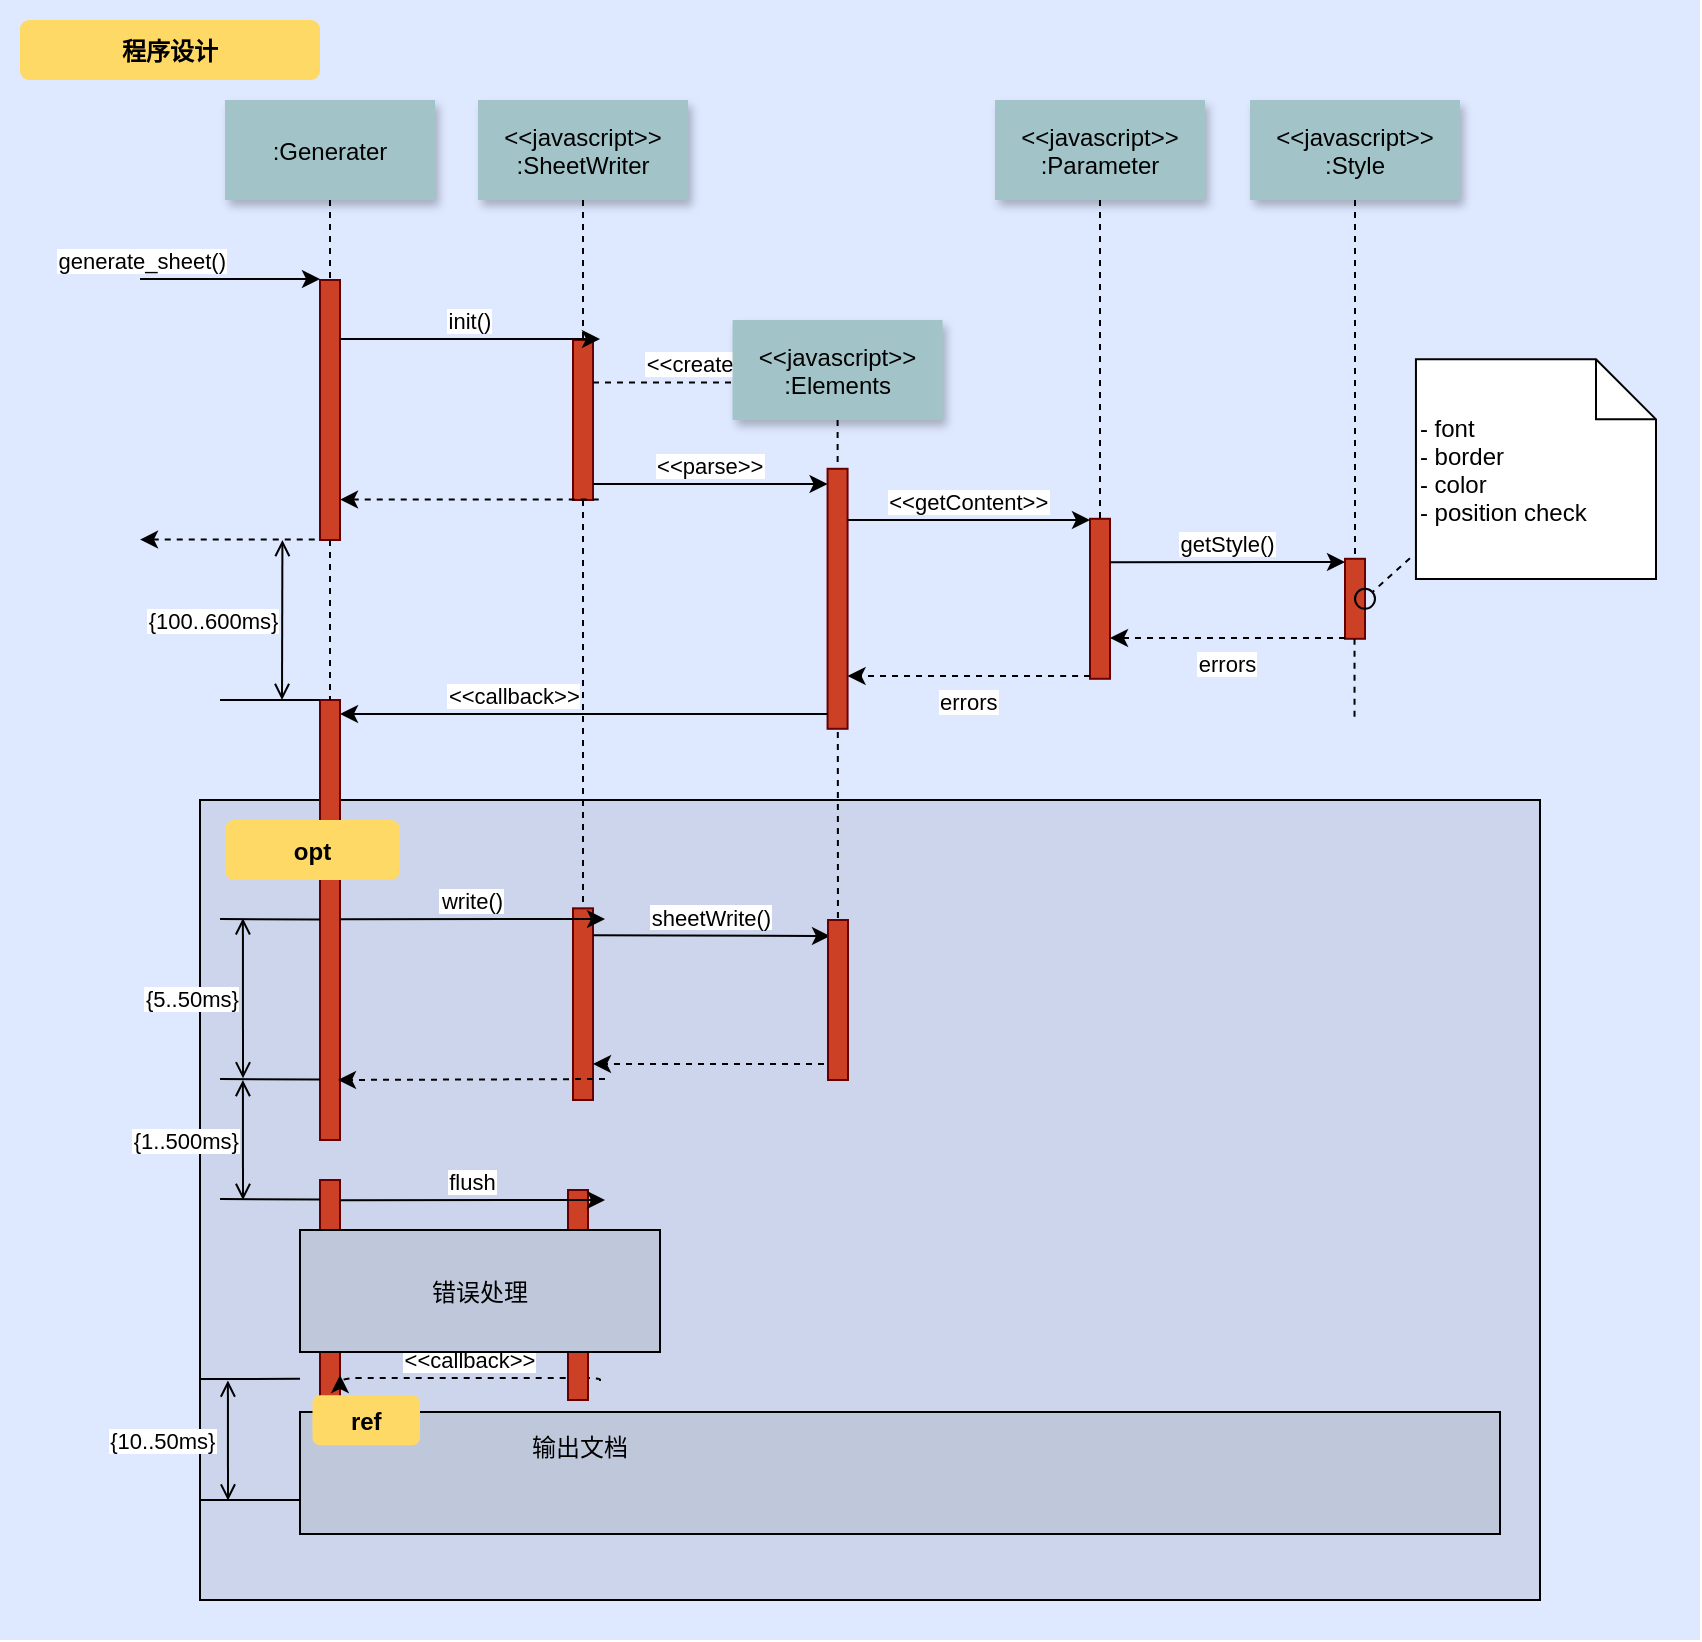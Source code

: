 <mxfile version="12.2.2" type="github" pages="1">
  <diagram name="Page-1" id="9361dd3d-8414-5efd-6122-117bd74ce7a7">
    <mxGraphModel dx="1408" dy="736" grid="1" gridSize="10" guides="1" tooltips="1" connect="1" arrows="1" fold="1" page="0" pageScale="1.5" pageWidth="826" pageHeight="1169" background="#ffffff" math="0" shadow="0">
      <root>
        <mxCell id="0"/>
        <mxCell id="1" parent="0"/>
        <mxCell id="69" value="" style="fillColor=#DEE8FF;strokeColor=none" parent="1" vertex="1">
          <mxGeometry x="40" y="10" width="850" height="820" as="geometry"/>
        </mxCell>
        <mxCell id="20" value="" style="fillColor=#CCD5EB" parent="1" vertex="1">
          <mxGeometry x="140" y="410" width="670" height="400" as="geometry"/>
        </mxCell>
        <mxCell id="2" value="" style="fillColor=#CC4125;strokeColor=#660000" parent="1" vertex="1">
          <mxGeometry x="200" y="150" width="10" height="130" as="geometry"/>
        </mxCell>
        <mxCell id="3" value="generate_sheet()" style="edgeStyle=none;verticalLabelPosition=top;verticalAlign=bottom;labelPosition=left;align=right" parent="1" edge="1">
          <mxGeometry x="110" y="49.5" width="100" height="100" as="geometry">
            <mxPoint x="110" y="149.5" as="sourcePoint"/>
            <mxPoint x="200" y="149.5" as="targetPoint"/>
          </mxGeometry>
        </mxCell>
        <mxCell id="4" value=":Generater" style="shadow=1;fillColor=#A2C4C9;strokeColor=none" parent="1" vertex="1">
          <mxGeometry x="152.5" y="60" width="105" height="50" as="geometry"/>
        </mxCell>
        <mxCell id="6" value="" style="fillColor=#CC4125;strokeColor=#660000" parent="1" vertex="1">
          <mxGeometry x="326.5" y="180" width="10" height="80" as="geometry"/>
        </mxCell>
        <mxCell id="7" value="&lt;&lt;javascript&gt;&gt;&#xa;:SheetWriter" style="shadow=1;fillColor=#A2C4C9;strokeColor=none" parent="1" vertex="1">
          <mxGeometry x="279" y="60" width="105" height="50" as="geometry"/>
        </mxCell>
        <mxCell id="8" value="" style="edgeStyle=none;endArrow=none;dashed=1" parent="1" source="7" target="6" edge="1">
          <mxGeometry x="256.335" y="165" width="100" height="100" as="geometry">
            <mxPoint x="331.259" y="110" as="sourcePoint"/>
            <mxPoint x="331.576" y="165" as="targetPoint"/>
          </mxGeometry>
        </mxCell>
        <mxCell id="9" value="init()" style="edgeStyle=none;verticalLabelPosition=top;verticalAlign=bottom" parent="1" edge="1">
          <mxGeometry x="220" y="92" width="100" height="100" as="geometry">
            <mxPoint x="210" y="179.5" as="sourcePoint"/>
            <mxPoint x="340" y="179.5" as="targetPoint"/>
          </mxGeometry>
        </mxCell>
        <mxCell id="11" value="" style="edgeStyle=none;verticalLabelPosition=top;verticalAlign=bottom;endArrow=none;startArrow=classic;dashed=1" parent="1" edge="1">
          <mxGeometry x="220" y="172.259" width="100" height="100" as="geometry">
            <mxPoint x="210" y="259.759" as="sourcePoint"/>
            <mxPoint x="340" y="259.759" as="targetPoint"/>
          </mxGeometry>
        </mxCell>
        <mxCell id="12" value="" style="edgeStyle=none;verticalLabelPosition=top;verticalAlign=bottom;labelPosition=left;align=right;endArrow=none;startArrow=classic;dashed=1" parent="1" edge="1">
          <mxGeometry x="110" y="179.759" width="100" height="100" as="geometry">
            <mxPoint x="110" y="279.759" as="sourcePoint"/>
            <mxPoint x="200" y="279.759" as="targetPoint"/>
          </mxGeometry>
        </mxCell>
        <mxCell id="13" value="&lt;&lt;create&gt;&gt;" style="edgeStyle=none;verticalLabelPosition=top;verticalAlign=bottom;dashed=1" parent="1" edge="1">
          <mxGeometry x="369.455" y="113.916" width="100" height="100" as="geometry">
            <mxPoint x="336.5" y="201.206" as="sourcePoint"/>
            <mxPoint x="446.5" y="201.206" as="targetPoint"/>
          </mxGeometry>
        </mxCell>
        <mxCell id="15" value="&lt;&lt;javascript&gt;&gt;&#xa;:Elements" style="shadow=1;fillColor=#A2C4C9;strokeColor=none" parent="1" vertex="1">
          <mxGeometry x="406.284" y="170.0" width="105" height="50" as="geometry"/>
        </mxCell>
        <mxCell id="16" value="" style="edgeStyle=none;endArrow=none;dashed=1;" parent="1" source="15" target="noIWvRsdRNr4DkYg7wJF-89" edge="1">
          <mxGeometry x="421.043" y="270" width="100" height="100" as="geometry">
            <mxPoint x="498.543" y="220.0" as="sourcePoint"/>
            <mxPoint x="498.543" y="240.0" as="targetPoint"/>
          </mxGeometry>
        </mxCell>
        <mxCell id="17" value="" style="fillColor=#CC4125;strokeColor=#660000" parent="1" vertex="1">
          <mxGeometry x="453.784" y="244.394" width="10" height="130" as="geometry"/>
        </mxCell>
        <mxCell id="19" value="&lt;&lt;parse&gt;&gt;" style="edgeStyle=elbowEdgeStyle;elbow=vertical;verticalLabelPosition=top;verticalAlign=bottom" parent="1" source="6" target="17" edge="1">
          <mxGeometry x="334" y="290" width="100" height="100" as="geometry">
            <mxPoint x="334" y="390" as="sourcePoint"/>
            <mxPoint x="434" y="290" as="targetPoint"/>
          </mxGeometry>
        </mxCell>
        <mxCell id="21" value="" style="fillColor=#CC4125;strokeColor=#660000" parent="1" vertex="1">
          <mxGeometry x="585" y="269.394" width="10" height="80" as="geometry"/>
        </mxCell>
        <mxCell id="22" value="&lt;&lt;javascript&gt;&gt;&#xa;:Parameter" style="shadow=1;fillColor=#A2C4C9;strokeColor=none" parent="1" vertex="1">
          <mxGeometry x="537.5" y="60" width="105" height="50" as="geometry"/>
        </mxCell>
        <mxCell id="23" value="" style="edgeStyle=none;endArrow=none;dashed=1" parent="1" source="22" target="21" edge="1">
          <mxGeometry x="529.488" y="175.0" width="100" height="100" as="geometry">
            <mxPoint x="589.653" y="110" as="sourcePoint"/>
            <mxPoint x="589.653" y="260" as="targetPoint"/>
          </mxGeometry>
        </mxCell>
        <mxCell id="24" value="&lt;&lt;javascript&gt;&gt;&#xa;:Style" style="shadow=1;fillColor=#A2C4C9;strokeColor=none" parent="1" vertex="1">
          <mxGeometry x="665" y="60" width="105" height="50" as="geometry"/>
        </mxCell>
        <mxCell id="25" value="" style="edgeStyle=none;endArrow=none;dashed=1" parent="1" source="24" target="26" edge="1">
          <mxGeometry x="642.335" y="165" width="100" height="100" as="geometry">
            <mxPoint x="717.259" y="110" as="sourcePoint"/>
            <mxPoint x="717.576" y="165" as="targetPoint"/>
          </mxGeometry>
        </mxCell>
        <mxCell id="26" value="" style="fillColor=#CC4125;strokeColor=#660000" parent="1" vertex="1">
          <mxGeometry x="712.5" y="289.394" width="10" height="40" as="geometry"/>
        </mxCell>
        <mxCell id="27" value="&lt;&lt;getContent&gt;&gt;" style="edgeStyle=elbowEdgeStyle;elbow=vertical;verticalLabelPosition=top;verticalAlign=bottom" parent="1" source="17" target="21" edge="1">
          <mxGeometry x="524" y="270" width="100" height="100" as="geometry">
            <mxPoint x="524" y="370" as="sourcePoint"/>
            <mxPoint x="624" y="270" as="targetPoint"/>
            <Array as="points">
              <mxPoint x="574" y="270"/>
            </Array>
          </mxGeometry>
        </mxCell>
        <mxCell id="28" value="errors" style="edgeStyle=elbowEdgeStyle;elbow=vertical;dashed=1;verticalLabelPosition=bottom;verticalAlign=top" parent="1" source="21" target="17" edge="1">
          <mxGeometry x="534" y="280" width="100" height="100" as="geometry">
            <mxPoint x="513.784" y="280" as="sourcePoint"/>
            <mxPoint x="664" y="280" as="targetPoint"/>
            <Array as="points">
              <mxPoint x="577" y="348"/>
            </Array>
          </mxGeometry>
        </mxCell>
        <mxCell id="33" value="" style="edgeStyle=elbowEdgeStyle;elbow=horizontal;endArrow=none;dashed=1" parent="1" source="4" target="2" edge="1">
          <mxGeometry x="230.0" y="310" width="100" height="100" as="geometry">
            <mxPoint x="230.0" y="410" as="sourcePoint"/>
            <mxPoint x="330" y="310" as="targetPoint"/>
          </mxGeometry>
        </mxCell>
        <mxCell id="34" value="getStyle()" style="edgeStyle=elbowEdgeStyle;elbow=vertical;verticalLabelPosition=top;verticalAlign=bottom" parent="1" edge="1">
          <mxGeometry x="465" y="261.736" width="100" height="100" as="geometry">
            <mxPoint x="595" y="291.13" as="sourcePoint"/>
            <mxPoint x="712.5" y="291.13" as="targetPoint"/>
            <Array as="points"/>
          </mxGeometry>
        </mxCell>
        <mxCell id="35" value="errors" style="edgeStyle=elbowEdgeStyle;elbow=vertical;dashed=1;verticalLabelPosition=bottom;verticalAlign=top" parent="1" edge="1">
          <mxGeometry x="475" y="309.653" width="100" height="100" as="geometry">
            <mxPoint x="712.5" y="329.047" as="sourcePoint"/>
            <mxPoint x="595" y="329.047" as="targetPoint"/>
            <Array as="points"/>
          </mxGeometry>
        </mxCell>
        <mxCell id="38" value="" style="edgeStyle=elbowEdgeStyle;elbow=horizontal;endArrow=none;dashed=1" parent="1" edge="1">
          <mxGeometry x="847.259" y="240" width="100" height="100" as="geometry">
            <mxPoint x="717.259" y="329.394" as="sourcePoint"/>
            <mxPoint x="717.259" y="370" as="targetPoint"/>
            <Array as="points">
              <mxPoint x="717.259" y="350"/>
            </Array>
          </mxGeometry>
        </mxCell>
        <mxCell id="39" value="" style="ellipse;fillColor=none" parent="1" vertex="1">
          <mxGeometry x="717.5" y="304.394" width="10.0" height="10" as="geometry"/>
        </mxCell>
        <mxCell id="40" value=" - font&#xa;- border&#xa;- color&#xa; - position check" style="shape=note;align=left" parent="1" vertex="1">
          <mxGeometry x="747.973" y="189.674" width="120.027" height="109.826" as="geometry"/>
        </mxCell>
        <mxCell id="41" value="" style="edgeStyle=none;endArrow=none;dashed=1" parent="1" target="39" edge="1">
          <mxGeometry x="945" y="180" width="100" height="100" as="geometry">
            <mxPoint x="744.973" y="289.145" as="sourcePoint"/>
            <mxPoint x="1045" y="180" as="targetPoint"/>
          </mxGeometry>
        </mxCell>
        <mxCell id="42" value="" style="fillColor=#CC4125;strokeColor=#660000" parent="1" vertex="1">
          <mxGeometry x="200" y="360" width="10" height="220" as="geometry"/>
        </mxCell>
        <mxCell id="43" value="             &lt;&lt;callback&gt;&gt;                                " style="edgeStyle=elbowEdgeStyle;elbow=vertical;dashed=0;verticalLabelPosition=top;verticalAlign=bottom;align=right" parent="1" source="17" target="42" edge="1">
          <mxGeometry x="190" y="329.759" width="100" height="100" as="geometry">
            <mxPoint x="500" y="310" as="sourcePoint"/>
            <mxPoint x="220" y="370" as="targetPoint"/>
            <Array as="points"/>
          </mxGeometry>
        </mxCell>
        <mxCell id="44" value="" style="edgeStyle=none;dashed=1;endArrow=none" parent="1" source="2" target="42" edge="1">
          <mxGeometry x="50" y="300" width="100" height="100" as="geometry">
            <mxPoint x="50" y="400" as="sourcePoint"/>
            <mxPoint x="150" y="300" as="targetPoint"/>
          </mxGeometry>
        </mxCell>
        <mxCell id="46" value="" style="edgeStyle=elbowEdgeStyle;elbow=vertical;endArrow=none" parent="1" source="42" edge="1">
          <mxGeometry x="60" y="310" width="100" height="100" as="geometry">
            <mxPoint x="60" y="410" as="sourcePoint"/>
            <mxPoint x="150" y="360" as="targetPoint"/>
          </mxGeometry>
        </mxCell>
        <mxCell id="47" value="{100..600ms}" style="edgeStyle=elbowEdgeStyle;elbow=horizontal;startArrow=open;endArrow=open;labelPosition=left;align=right" parent="1" edge="1">
          <mxGeometry x="61.206" y="290" width="100" height="100" as="geometry">
            <mxPoint x="181.206" y="280" as="sourcePoint"/>
            <mxPoint x="181.206" y="360" as="targetPoint"/>
          </mxGeometry>
        </mxCell>
        <mxCell id="48" value="" style="fillColor=#CC4125;strokeColor=#660000" parent="1" vertex="1">
          <mxGeometry x="326.5" y="464.167" width="10" height="95.833" as="geometry"/>
        </mxCell>
        <mxCell id="51" value="write()" style="edgeStyle=elbowEdgeStyle;elbow=vertical;verticalLabelPosition=top;verticalAlign=bottom" parent="1" edge="1">
          <mxGeometry x="212.5" y="469.583" width="100" height="100" as="geometry">
            <mxPoint x="210" y="469.583" as="sourcePoint"/>
            <mxPoint x="342.5" y="469.583" as="targetPoint"/>
            <Array as="points"/>
          </mxGeometry>
        </mxCell>
        <mxCell id="52" value="" style="edgeStyle=none;endArrow=none;dashed=1" parent="1" source="6" target="48" edge="1">
          <mxGeometry x="360.571" y="339.697" width="100" height="100" as="geometry">
            <mxPoint x="435.736" y="284.697" as="sourcePoint"/>
            <mxPoint x="435.736" y="464.091" as="targetPoint"/>
          </mxGeometry>
        </mxCell>
        <mxCell id="53" value="sheetWrite()" style="edgeStyle=elbowEdgeStyle;elbow=vertical;verticalLabelPosition=top;verticalAlign=bottom;entryX=0.1;entryY=0.1;entryDx=0;entryDy=0;entryPerimeter=0;" parent="1" edge="1" target="noIWvRsdRNr4DkYg7wJF-89">
          <mxGeometry x="514" y="436.806" width="100" height="100" as="geometry">
            <mxPoint x="336.5" y="477.569" as="sourcePoint"/>
            <mxPoint x="494" y="478" as="targetPoint"/>
            <Array as="points"/>
          </mxGeometry>
        </mxCell>
        <mxCell id="54" value="" style="edgeStyle=elbowEdgeStyle;elbow=vertical;dashed=1;verticalLabelPosition=bottom;verticalAlign=top;exitX=-0.2;exitY=0.9;exitDx=0;exitDy=0;exitPerimeter=0;" parent="1" edge="1" source="noIWvRsdRNr4DkYg7wJF-89">
          <mxGeometry x="514" y="549.078" width="100" height="100" as="geometry">
            <mxPoint x="494" y="542" as="sourcePoint"/>
            <mxPoint x="336.5" y="541.736" as="targetPoint"/>
            <Array as="points"/>
          </mxGeometry>
        </mxCell>
        <mxCell id="66" value="" style="fillColor=#CC4125;strokeColor=#660000" parent="1" vertex="1">
          <mxGeometry x="200" y="600" width="10" height="130" as="geometry"/>
        </mxCell>
        <mxCell id="67" value="" style="edgeStyle=elbowEdgeStyle;elbow=vertical;dashed=1;verticalLabelPosition=bottom;verticalAlign=top;entryX=0.9;entryY=0.864;entryDx=0;entryDy=0;entryPerimeter=0;" parent="1" edge="1" target="42">
          <mxGeometry x="507.5" y="664.342" width="100" height="100" as="geometry">
            <mxPoint x="342.5" y="549.5" as="sourcePoint"/>
            <mxPoint x="250" y="550" as="targetPoint"/>
            <Array as="points"/>
          </mxGeometry>
        </mxCell>
        <mxCell id="68" value="&lt;&lt;callback&gt;&gt;" style="edgeStyle=elbowEdgeStyle;elbow=vertical;dashed=1;verticalLabelPosition=bottom;verticalAlign=bottom;exitX=0.137;exitY=0;exitDx=0;exitDy=0;exitPerimeter=0;entryX=1;entryY=0.75;entryDx=0;entryDy=0;" parent="1" target="66" edge="1">
          <mxGeometry x="590" y="543.578" width="100" height="100" as="geometry">
            <mxPoint x="340" y="700.5" as="sourcePoint"/>
            <mxPoint x="260" y="700.5" as="targetPoint"/>
            <Array as="points"/>
          </mxGeometry>
        </mxCell>
        <mxCell id="71" value="程序设计" style="rounded=1;fontStyle=1;fillColor=#FFD966;strokeColor=none" parent="1" vertex="1">
          <mxGeometry x="50" y="20" width="150" height="30" as="geometry"/>
        </mxCell>
        <mxCell id="72" value="opt" style="rounded=1;fontStyle=1;fillColor=#FFD966;strokeColor=none" parent="1" vertex="1">
          <mxGeometry x="152.5" y="420" width="87.5" height="30" as="geometry"/>
        </mxCell>
        <mxCell id="75" value="ref" style="rounded=1;fontStyle=1;fillColor=#FFD966;strokeColor=none" parent="1" vertex="1">
          <mxGeometry x="196.25" y="632.894" width="53.75" height="25" as="geometry"/>
        </mxCell>
        <mxCell id="76" value="" style="align=left;fillColor=#BFC8DB" parent="1" vertex="1">
          <mxGeometry x="190" y="716" width="600" height="61" as="geometry"/>
        </mxCell>
        <mxCell id="77" value="ref" style="rounded=1;fontStyle=1;fillColor=#FFD966;strokeColor=none" parent="1" vertex="1">
          <mxGeometry x="196.25" y="707.616" width="53.75" height="25" as="geometry"/>
        </mxCell>
        <mxCell id="78" value="输出文档" style="text;align=left" parent="1" vertex="1">
          <mxGeometry x="304" y="720" width="300" height="26" as="geometry"/>
        </mxCell>
        <mxCell id="82" value="" style="edgeStyle=elbowEdgeStyle;elbow=vertical;endArrow=none" parent="1" edge="1">
          <mxGeometry x="60.0" y="419.711" width="100" height="100" as="geometry">
            <mxPoint x="200" y="469.711" as="sourcePoint"/>
            <mxPoint x="150.0" y="469.711" as="targetPoint"/>
          </mxGeometry>
        </mxCell>
        <mxCell id="83" value="" style="edgeStyle=elbowEdgeStyle;elbow=vertical;endArrow=none" parent="1" edge="1">
          <mxGeometry x="60" y="499.711" width="100" height="100" as="geometry">
            <mxPoint x="200.0" y="549.711" as="sourcePoint"/>
            <mxPoint x="150" y="549.711" as="targetPoint"/>
          </mxGeometry>
        </mxCell>
        <mxCell id="84" value="" style="edgeStyle=elbowEdgeStyle;elbow=vertical;endArrow=none" parent="1" edge="1">
          <mxGeometry x="60.0" y="559.711" width="100" height="100" as="geometry">
            <mxPoint x="200" y="609.711" as="sourcePoint"/>
            <mxPoint x="150.0" y="609.711" as="targetPoint"/>
          </mxGeometry>
        </mxCell>
        <mxCell id="85" value="" style="edgeStyle=elbowEdgeStyle;elbow=vertical;endArrow=none" parent="1" edge="1">
          <mxGeometry x="50.0" y="649.433" width="100" height="100" as="geometry">
            <mxPoint x="190.0" y="699.433" as="sourcePoint"/>
            <mxPoint x="140" y="699.433" as="targetPoint"/>
          </mxGeometry>
        </mxCell>
        <mxCell id="86" value="" style="edgeStyle=elbowEdgeStyle;elbow=vertical;endArrow=none" parent="1" edge="1">
          <mxGeometry x="50.0" y="709.988" width="100" height="100" as="geometry">
            <mxPoint x="190.0" y="759.988" as="sourcePoint"/>
            <mxPoint x="140.0" y="759.988" as="targetPoint"/>
          </mxGeometry>
        </mxCell>
        <mxCell id="87" value="{5..50ms}" style="edgeStyle=elbowEdgeStyle;elbow=horizontal;startArrow=open;endArrow=open;labelPosition=left;align=right" parent="1" edge="1">
          <mxGeometry x="41.447" y="479.167" width="100" height="100" as="geometry">
            <mxPoint x="161.447" y="469.167" as="sourcePoint"/>
            <mxPoint x="161.447" y="549.167" as="targetPoint"/>
          </mxGeometry>
        </mxCell>
        <mxCell id="88" value="{1..500ms}" style="edgeStyle=elbowEdgeStyle;elbow=horizontal;startArrow=open;endArrow=open;labelPosition=left;align=right" parent="1" edge="1">
          <mxGeometry x="42.894" y="560" width="100" height="100" as="geometry">
            <mxPoint x="161.447" y="550" as="sourcePoint"/>
            <mxPoint x="161.447" y="610" as="targetPoint"/>
          </mxGeometry>
        </mxCell>
        <mxCell id="89" value="{10..50ms}" style="edgeStyle=elbowEdgeStyle;elbow=horizontal;startArrow=open;endArrow=open;labelPosition=left;align=right" parent="1" edge="1">
          <mxGeometry width="100" height="100" as="geometry">
            <mxPoint x="153.947" y="700.278" as="sourcePoint"/>
            <mxPoint x="153.947" y="760.278" as="targetPoint"/>
            <mxPoint x="-4.236" y="-0.278" as="offset"/>
          </mxGeometry>
        </mxCell>
        <mxCell id="noIWvRsdRNr4DkYg7wJF-89" value="" style="fillColor=#CC4125;strokeColor=#660000" vertex="1" parent="1">
          <mxGeometry x="454" y="470" width="10" height="80" as="geometry"/>
        </mxCell>
        <mxCell id="noIWvRsdRNr4DkYg7wJF-90" value="" style="fillColor=#CC4125;strokeColor=#660000" vertex="1" parent="1">
          <mxGeometry x="324" y="605" width="10" height="105" as="geometry"/>
        </mxCell>
        <mxCell id="74" value="错误处理" style="fillColor=#BFC8DB" parent="1" vertex="1">
          <mxGeometry x="190" y="625" width="180" height="61" as="geometry"/>
        </mxCell>
        <mxCell id="noIWvRsdRNr4DkYg7wJF-92" value="flush" style="edgeStyle=elbowEdgeStyle;elbow=vertical;verticalLabelPosition=top;verticalAlign=bottom" edge="1" parent="1">
          <mxGeometry x="212.5" y="610.083" width="100" height="100" as="geometry">
            <mxPoint x="210" y="610.083" as="sourcePoint"/>
            <mxPoint x="342.5" y="610.083" as="targetPoint"/>
            <Array as="points"/>
          </mxGeometry>
        </mxCell>
      </root>
    </mxGraphModel>
  </diagram>
</mxfile>
